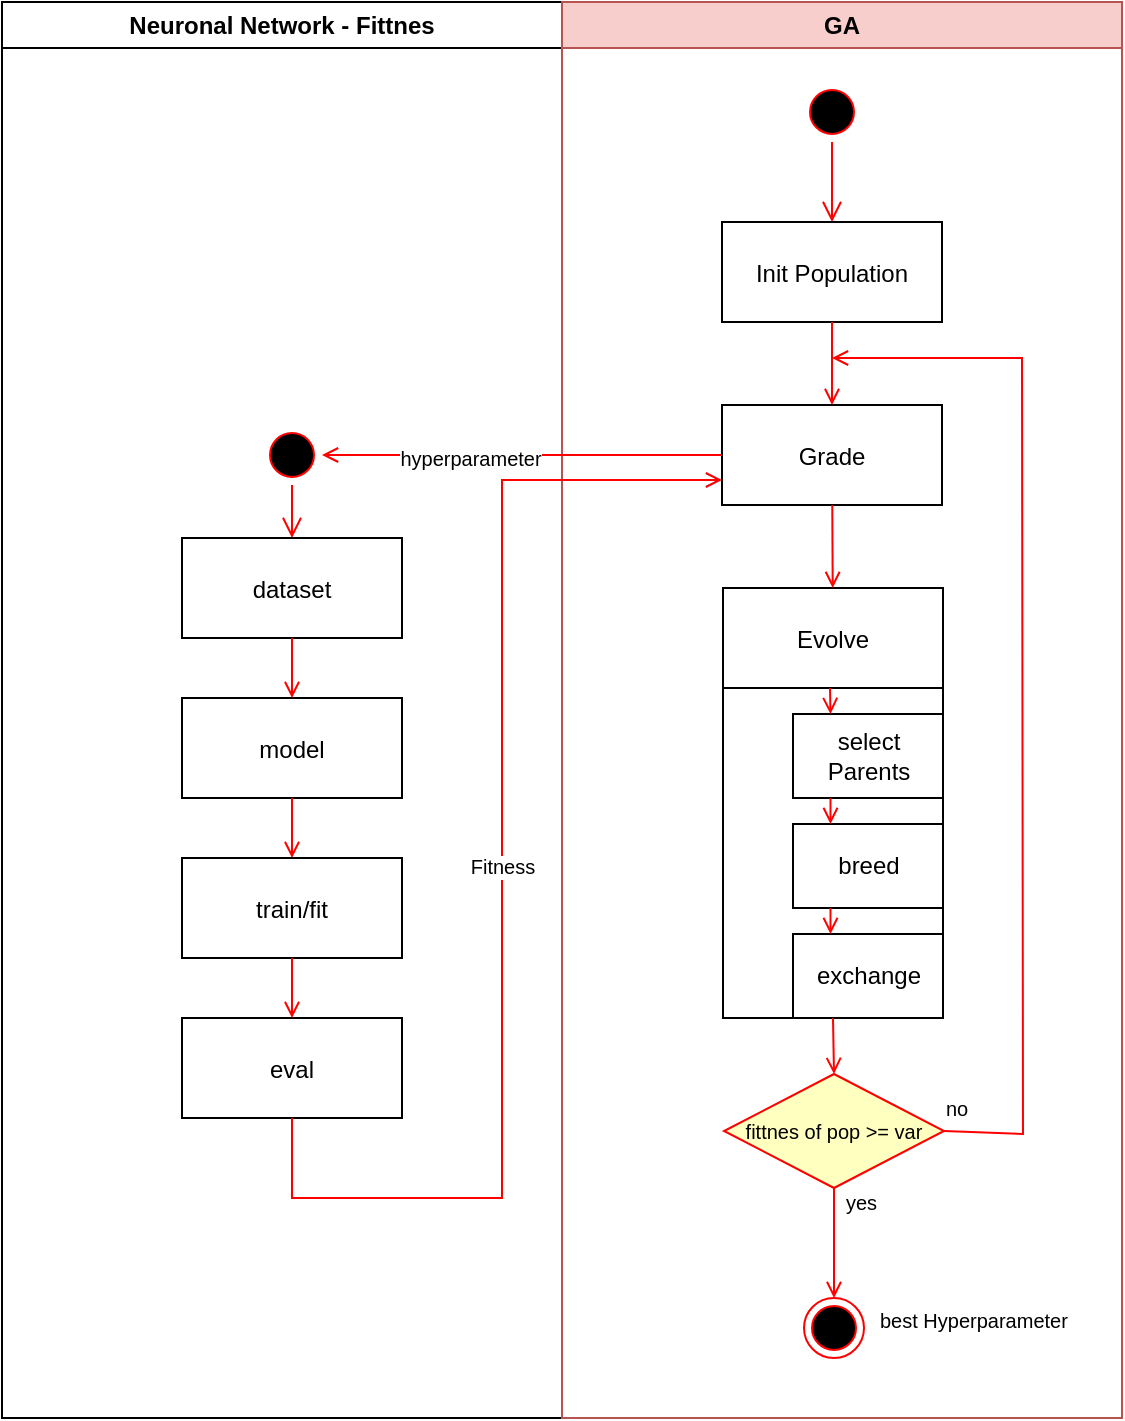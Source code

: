 <mxfile version="10.7.7" type="github"><diagram name="Page-1" id="e7e014a7-5840-1c2e-5031-d8a46d1fe8dd"><mxGraphModel dx="961" dy="549" grid="1" gridSize="10" guides="1" tooltips="1" connect="1" arrows="1" fold="1" page="1" pageScale="1" pageWidth="1169" pageHeight="826" background="#ffffff" math="0" shadow="0"><root><mxCell id="0"/><mxCell id="1" parent="0"/><mxCell id="2" value="Neuronal Network - Fittnes" style="swimlane;whiteSpace=wrap" parent="1" vertex="1"><mxGeometry x="140" y="42" width="280" height="708" as="geometry"/></mxCell><mxCell id="5" value="" style="ellipse;shape=startState;fillColor=#000000;strokeColor=#ff0000;" parent="2" vertex="1"><mxGeometry x="130" y="211.5" width="30" height="30" as="geometry"/></mxCell><mxCell id="6" value="" style="edgeStyle=elbowEdgeStyle;elbow=horizontal;verticalAlign=bottom;endArrow=open;endSize=8;strokeColor=#FF0000;endFill=1;rounded=0" parent="2" source="5" target="7" edge="1"><mxGeometry x="130" y="213" as="geometry"><mxPoint x="145" y="283" as="targetPoint"/></mxGeometry></mxCell><mxCell id="7" value="dataset" style="" parent="2" vertex="1"><mxGeometry x="90" y="268" width="110" height="50" as="geometry"/></mxCell><mxCell id="8" value="model" style="" parent="2" vertex="1"><mxGeometry x="90" y="348" width="110" height="50" as="geometry"/></mxCell><mxCell id="9" value="" style="endArrow=open;strokeColor=#FF0000;endFill=1;rounded=0" parent="2" source="7" target="8" edge="1"><mxGeometry relative="1" as="geometry"/></mxCell><mxCell id="11" value="" style="endArrow=open;strokeColor=#FF0000;endFill=1;rounded=0;entryX=0.5;entryY=0;entryDx=0;entryDy=0;" parent="2" source="8" target="rDsO1qGwNNQTSoX9NSpc-78" edge="1"><mxGeometry relative="1" as="geometry"><mxPoint x="145" y="498" as="targetPoint"/></mxGeometry></mxCell><mxCell id="rDsO1qGwNNQTSoX9NSpc-78" value="train/fit" style="" vertex="1" parent="2"><mxGeometry x="90" y="428" width="110" height="50" as="geometry"/></mxCell><mxCell id="rDsO1qGwNNQTSoX9NSpc-79" value="eval" style="" vertex="1" parent="2"><mxGeometry x="90" y="508" width="110" height="50" as="geometry"/></mxCell><mxCell id="rDsO1qGwNNQTSoX9NSpc-80" value="" style="endArrow=open;strokeColor=#FF0000;endFill=1;rounded=0;exitX=0.5;exitY=1;exitDx=0;exitDy=0;" edge="1" parent="2" source="rDsO1qGwNNQTSoX9NSpc-78" target="rDsO1qGwNNQTSoX9NSpc-79"><mxGeometry relative="1" as="geometry"><mxPoint x="155.094" y="408" as="sourcePoint"/><mxPoint x="155.207" y="438.31" as="targetPoint"/></mxGeometry></mxCell><mxCell id="3" value="GA" style="swimlane;whiteSpace=wrap;fillColor=#f8cecc;strokeColor=#b85450;" parent="1" vertex="1"><mxGeometry x="420" y="42" width="280" height="708" as="geometry"/></mxCell><mxCell id="rDsO1qGwNNQTSoX9NSpc-62" value="" style="rounded=0;whiteSpace=wrap;html=1;fillColor=none;" vertex="1" parent="3"><mxGeometry x="80.5" y="293" width="110" height="215" as="geometry"/></mxCell><mxCell id="13" value="" style="ellipse;shape=startState;fillColor=#000000;strokeColor=#ff0000;" parent="3" vertex="1"><mxGeometry x="120" y="40" width="30" height="30" as="geometry"/></mxCell><mxCell id="14" value="" style="edgeStyle=elbowEdgeStyle;elbow=horizontal;verticalAlign=bottom;endArrow=open;endSize=8;strokeColor=#FF0000;endFill=1;rounded=0" parent="3" source="13" target="15" edge="1"><mxGeometry x="100" y="20" as="geometry"><mxPoint x="115" y="90" as="targetPoint"/></mxGeometry></mxCell><mxCell id="15" value="Init Population" style="" parent="3" vertex="1"><mxGeometry x="80" y="110" width="110" height="50" as="geometry"/></mxCell><mxCell id="16" value="Grade" style="" parent="3" vertex="1"><mxGeometry x="80" y="201.5" width="110" height="50" as="geometry"/></mxCell><mxCell id="17" value="" style="endArrow=open;strokeColor=#FF0000;endFill=1;rounded=0" parent="3" source="15" target="16" edge="1"><mxGeometry relative="1" as="geometry"/></mxCell><mxCell id="18" value="Evolve" style="" parent="3" vertex="1"><mxGeometry x="80.5" y="293" width="110" height="50" as="geometry"/></mxCell><mxCell id="19" value="" style="endArrow=open;strokeColor=#FF0000;endFill=1;rounded=0" parent="3" source="16" target="18" edge="1"><mxGeometry relative="1" as="geometry"/></mxCell><mxCell id="rDsO1qGwNNQTSoX9NSpc-44" value="select Parents" style="rounded=0;whiteSpace=wrap;html=1;" vertex="1" parent="3"><mxGeometry x="115.5" y="356" width="75" height="42" as="geometry"/></mxCell><mxCell id="rDsO1qGwNNQTSoX9NSpc-45" value="" style="endArrow=open;strokeColor=#FF0000;endFill=1;rounded=0;entryX=0.25;entryY=0;entryDx=0;entryDy=0;" edge="1" parent="3" target="rDsO1qGwNNQTSoX9NSpc-44"><mxGeometry relative="1" as="geometry"><mxPoint x="134" y="343" as="sourcePoint"/><mxPoint x="153" y="376" as="targetPoint"/></mxGeometry></mxCell><mxCell id="rDsO1qGwNNQTSoX9NSpc-64" value="breed" style="rounded=0;whiteSpace=wrap;html=1;" vertex="1" parent="3"><mxGeometry x="115.5" y="411" width="75" height="42" as="geometry"/></mxCell><mxCell id="rDsO1qGwNNQTSoX9NSpc-65" value="" style="endArrow=open;strokeColor=#FF0000;endFill=1;rounded=0;exitX=0.25;exitY=1;exitDx=0;exitDy=0;entryX=0.25;entryY=0;entryDx=0;entryDy=0;" edge="1" parent="3" source="rDsO1qGwNNQTSoX9NSpc-44" target="rDsO1qGwNNQTSoX9NSpc-64"><mxGeometry relative="1" as="geometry"><mxPoint x="145.172" y="353.207" as="sourcePoint"/><mxPoint x="144.483" y="366.31" as="targetPoint"/></mxGeometry></mxCell><mxCell id="rDsO1qGwNNQTSoX9NSpc-68" value="exchange" style="rounded=0;whiteSpace=wrap;html=1;" vertex="1" parent="3"><mxGeometry x="115.5" y="466" width="75" height="42" as="geometry"/></mxCell><mxCell id="rDsO1qGwNNQTSoX9NSpc-69" value="" style="endArrow=open;strokeColor=#FF0000;endFill=1;rounded=0;exitX=0.25;exitY=1;exitDx=0;exitDy=0;entryX=0.25;entryY=0;entryDx=0;entryDy=0;" edge="1" parent="3" target="rDsO1qGwNNQTSoX9NSpc-68" source="rDsO1qGwNNQTSoX9NSpc-64"><mxGeometry relative="1" as="geometry"><mxPoint x="144.286" y="407.857" as="sourcePoint"/><mxPoint x="-265.017" y="334.31" as="targetPoint"/></mxGeometry></mxCell><mxCell id="rDsO1qGwNNQTSoX9NSpc-71" value="fittnes of pop &gt;= var" style="rhombus;fillColor=#ffffc0;strokeColor=#ff0000;fontSize=10;" vertex="1" parent="3"><mxGeometry x="81" y="536" width="110" height="57" as="geometry"/></mxCell><mxCell id="rDsO1qGwNNQTSoX9NSpc-72" value="" style="endArrow=open;strokeColor=#FF0000;endFill=1;rounded=0;exitX=0.5;exitY=1;exitDx=0;exitDy=0;entryX=0.5;entryY=0;entryDx=0;entryDy=0;" edge="1" parent="3" source="rDsO1qGwNNQTSoX9NSpc-62" target="rDsO1qGwNNQTSoX9NSpc-71"><mxGeometry relative="1" as="geometry"><mxPoint x="191" y="516" as="sourcePoint"/><mxPoint x="191" y="571" as="targetPoint"/></mxGeometry></mxCell><mxCell id="rDsO1qGwNNQTSoX9NSpc-74" value="yes&lt;br&gt;&lt;br&gt;" style="text;html=1;fontSize=10;" vertex="1" parent="3"><mxGeometry x="140" y="588" width="40" height="30" as="geometry"/></mxCell><mxCell id="rDsO1qGwNNQTSoX9NSpc-73" value="no" style="text;html=1;fontSize=10;" vertex="1" parent="3"><mxGeometry x="190" y="541" width="20" height="14" as="geometry"/></mxCell><mxCell id="rDsO1qGwNNQTSoX9NSpc-75" value="" style="endArrow=open;strokeColor=#FF0000;endFill=1;rounded=0;exitX=1;exitY=0.5;exitDx=0;exitDy=0;" edge="1" parent="3" source="rDsO1qGwNNQTSoX9NSpc-71"><mxGeometry relative="1" as="geometry"><mxPoint x="260.5" y="438" as="sourcePoint"/><mxPoint x="135" y="178" as="targetPoint"/><Array as="points"><mxPoint x="230.5" y="566"/><mxPoint x="230" y="178"/></Array></mxGeometry></mxCell><mxCell id="38" value="" style="ellipse;shape=endState;fillColor=#000000;strokeColor=#ff0000" parent="3" vertex="1"><mxGeometry x="121" y="648" width="30" height="30" as="geometry"/></mxCell><mxCell id="rDsO1qGwNNQTSoX9NSpc-76" value="" style="endArrow=open;strokeColor=#FF0000;endFill=1;rounded=0;exitX=0.5;exitY=1;exitDx=0;exitDy=0;entryX=0.5;entryY=0;entryDx=0;entryDy=0;" edge="1" parent="3" source="rDsO1qGwNNQTSoX9NSpc-71" target="38"><mxGeometry relative="1" as="geometry"><mxPoint x="-85" y="180" as="sourcePoint"/><mxPoint x="136" y="618" as="targetPoint"/></mxGeometry></mxCell><mxCell id="rDsO1qGwNNQTSoX9NSpc-89" value="best Hyperparameter" style="text;html=1;resizable=0;points=[];autosize=1;align=left;verticalAlign=top;spacingTop=-4;fontSize=10;" vertex="1" parent="3"><mxGeometry x="157" y="651" width="110" height="10" as="geometry"/></mxCell><mxCell id="rDsO1qGwNNQTSoX9NSpc-81" value="" style="endArrow=open;strokeColor=#FF0000;endFill=1;rounded=0;exitX=0;exitY=0.5;exitDx=0;exitDy=0;entryX=1;entryY=0.5;entryDx=0;entryDy=0;" edge="1" parent="1" source="16" target="5"><mxGeometry relative="1" as="geometry"><mxPoint x="565.137" y="303.5" as="sourcePoint"/><mxPoint x="565.363" y="345" as="targetPoint"/></mxGeometry></mxCell><mxCell id="rDsO1qGwNNQTSoX9NSpc-86" value="hyperparameter&lt;br&gt;" style="text;html=1;resizable=0;points=[];align=center;verticalAlign=middle;labelBackgroundColor=#ffffff;fontSize=10;" vertex="1" connectable="0" parent="rDsO1qGwNNQTSoX9NSpc-81"><mxGeometry x="0.262" y="1" relative="1" as="geometry"><mxPoint as="offset"/></mxGeometry></mxCell><mxCell id="rDsO1qGwNNQTSoX9NSpc-87" value="" style="endArrow=open;strokeColor=#FF0000;endFill=1;rounded=0;exitX=0.5;exitY=1;exitDx=0;exitDy=0;entryX=0;entryY=0.75;entryDx=0;entryDy=0;" edge="1" parent="1" source="rDsO1qGwNNQTSoX9NSpc-79" target="16"><mxGeometry relative="1" as="geometry"><mxPoint x="295.207" y="529.966" as="sourcePoint"/><mxPoint x="295.094" y="560" as="targetPoint"/><Array as="points"><mxPoint x="285" y="640"/><mxPoint x="390" y="640"/><mxPoint x="390" y="281"/></Array></mxGeometry></mxCell><mxCell id="rDsO1qGwNNQTSoX9NSpc-88" value="Fitness" style="text;html=1;resizable=0;points=[];align=center;verticalAlign=middle;labelBackgroundColor=#ffffff;fontSize=10;" vertex="1" connectable="0" parent="rDsO1qGwNNQTSoX9NSpc-87"><mxGeometry x="0.014" relative="1" as="geometry"><mxPoint as="offset"/></mxGeometry></mxCell></root></mxGraphModel></diagram></mxfile>